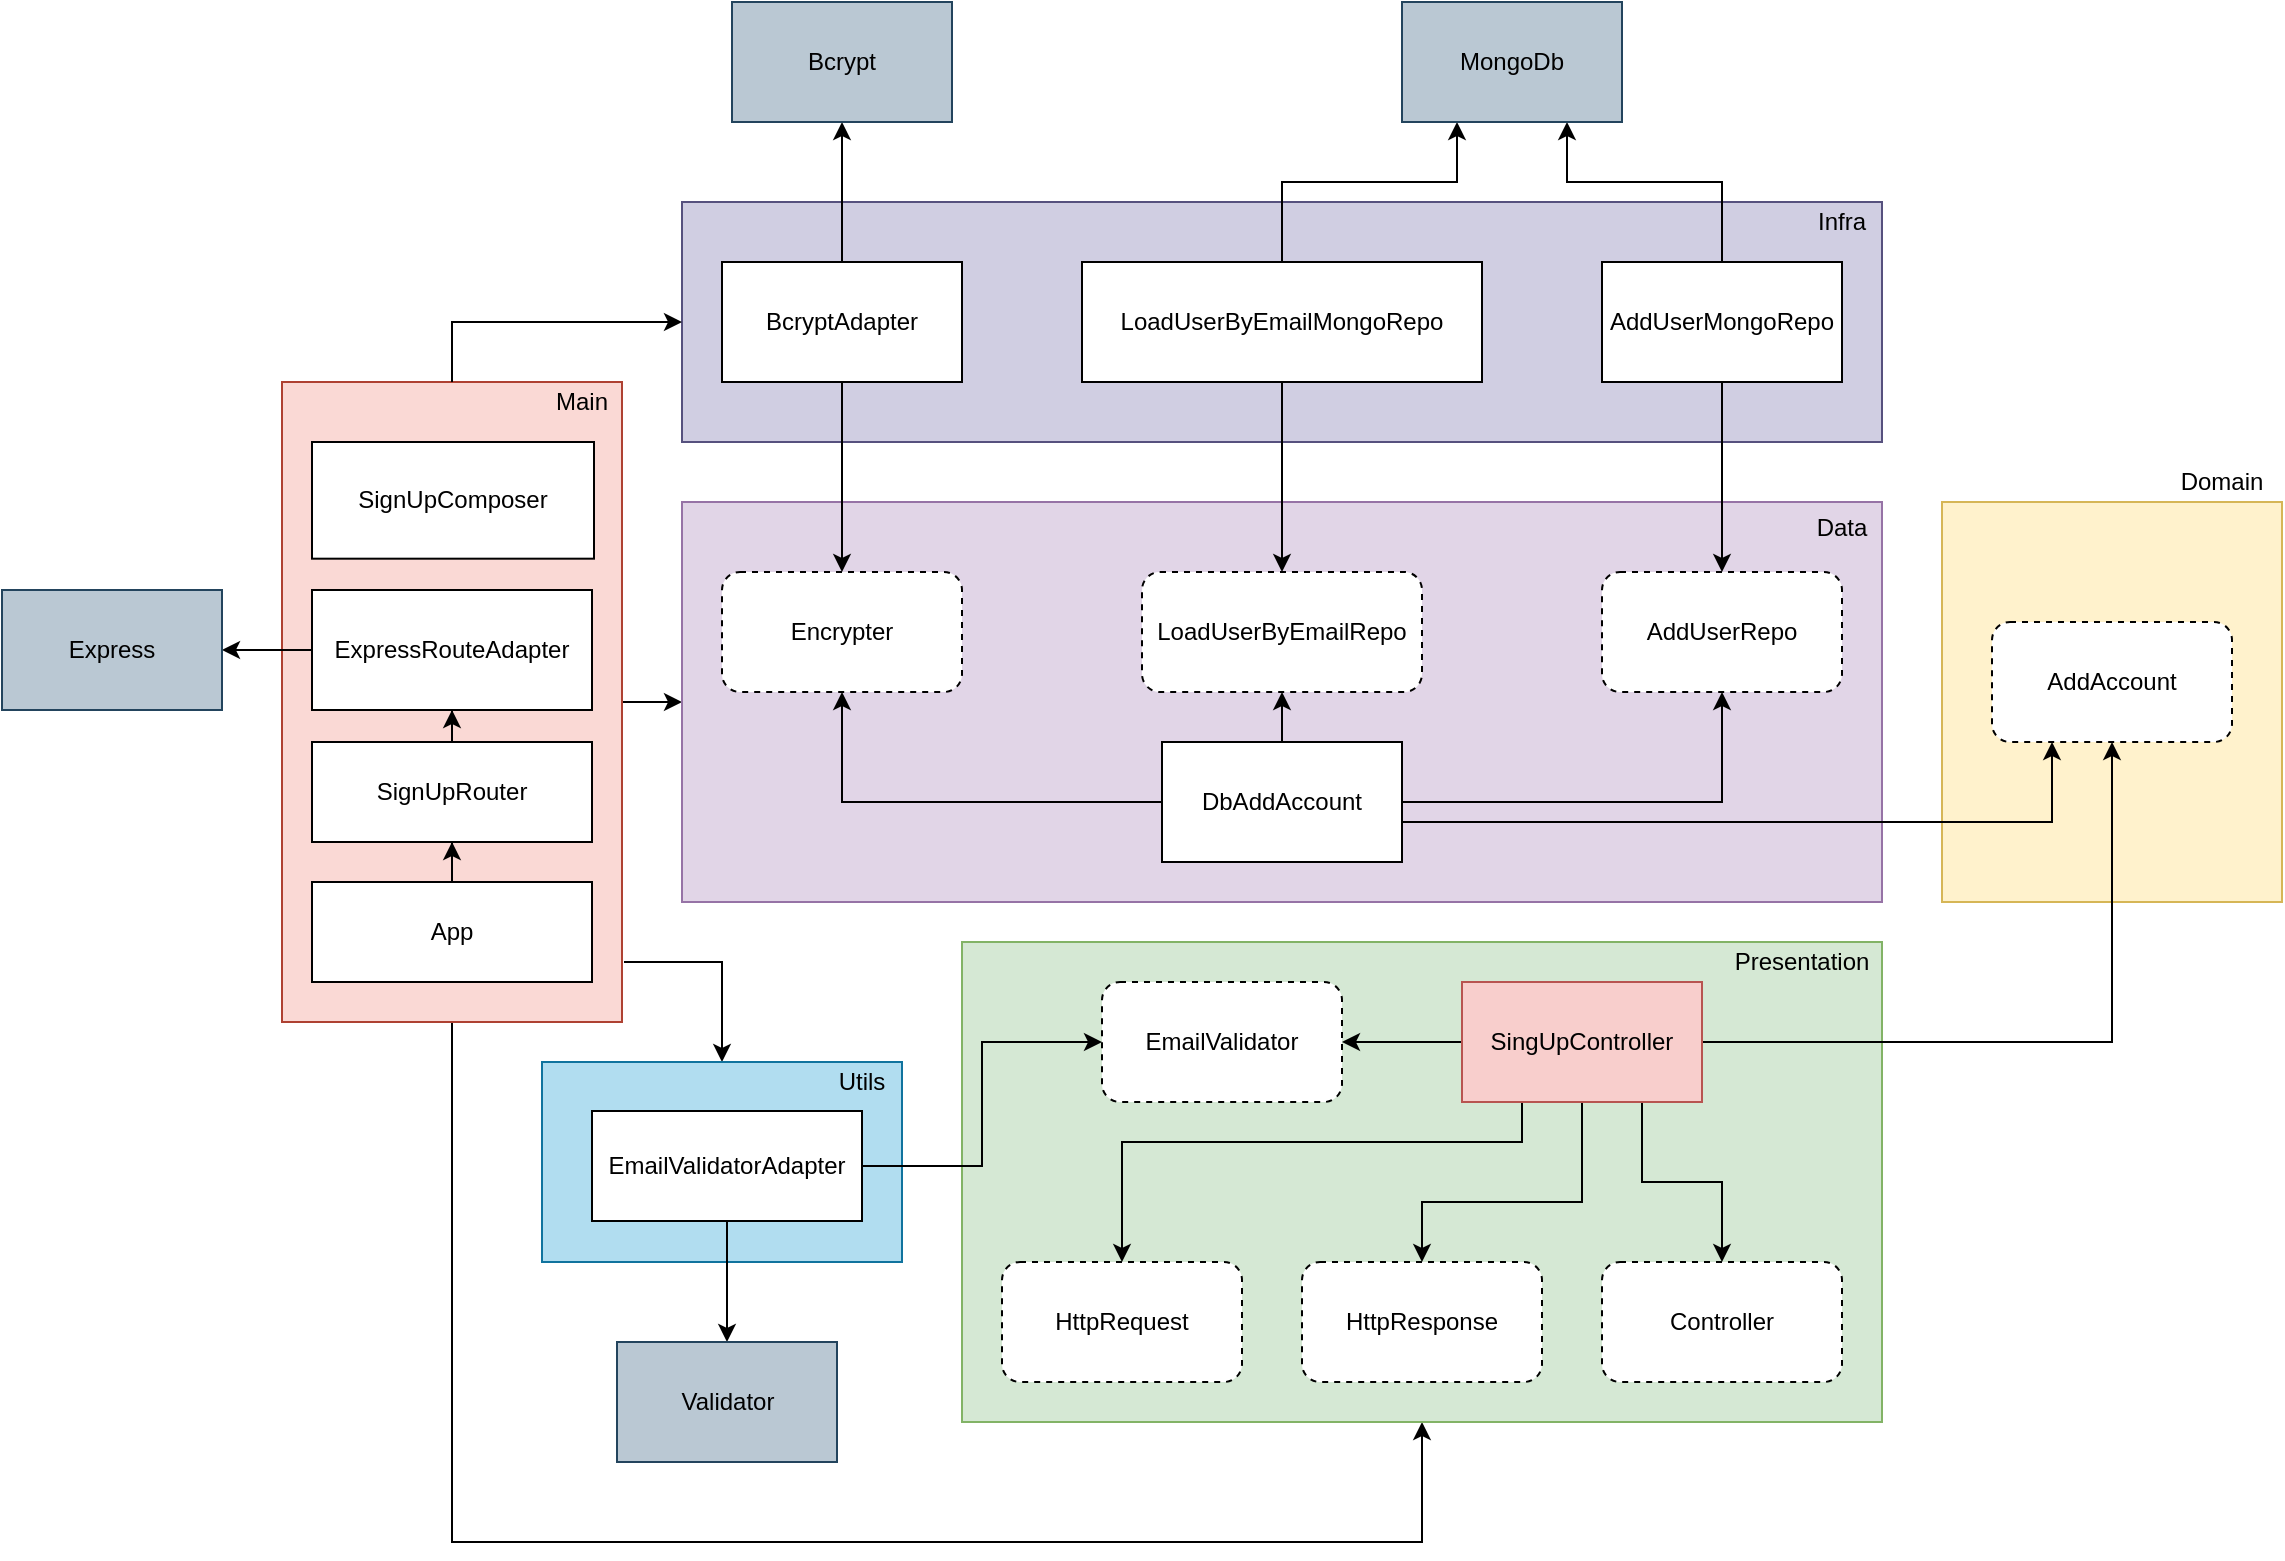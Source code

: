 <mxfile version="13.9.9" type="device"><diagram id="C5RBs43oDa-KdzZeNtuy" name="Page-1"><mxGraphModel dx="1501" dy="960" grid="1" gridSize="10" guides="1" tooltips="1" connect="1" arrows="1" fold="1" page="1" pageScale="1" pageWidth="1654" pageHeight="1169" math="0" shadow="0"><root><mxCell id="WIyWlLk6GJQsqaUBKTNV-0"/><mxCell id="WIyWlLk6GJQsqaUBKTNV-1" parent="WIyWlLk6GJQsqaUBKTNV-0"/><mxCell id="LCUf8VFbZvhMRKQ3jJvA-62" style="edgeStyle=orthogonalEdgeStyle;rounded=0;orthogonalLoop=1;jettySize=auto;html=1;entryX=0;entryY=0.5;entryDx=0;entryDy=0;" parent="WIyWlLk6GJQsqaUBKTNV-1" source="LCUf8VFbZvhMRKQ3jJvA-46" target="LCUf8VFbZvhMRKQ3jJvA-14" edge="1"><mxGeometry relative="1" as="geometry"/></mxCell><mxCell id="hzNP7nnhxQwzYYcCcbbI-1" style="edgeStyle=orthogonalEdgeStyle;rounded=0;orthogonalLoop=1;jettySize=auto;html=1;entryX=0.5;entryY=1;entryDx=0;entryDy=0;exitX=0.5;exitY=1;exitDx=0;exitDy=0;" edge="1" parent="WIyWlLk6GJQsqaUBKTNV-1" source="LCUf8VFbZvhMRKQ3jJvA-46" target="LCUf8VFbZvhMRKQ3jJvA-0"><mxGeometry relative="1" as="geometry"><Array as="points"><mxPoint x="495" y="1020"/><mxPoint x="980" y="1020"/></Array></mxGeometry></mxCell><mxCell id="hzNP7nnhxQwzYYcCcbbI-3" style="edgeStyle=orthogonalEdgeStyle;rounded=0;orthogonalLoop=1;jettySize=auto;html=1;entryX=0.5;entryY=0;entryDx=0;entryDy=0;" edge="1" parent="WIyWlLk6GJQsqaUBKTNV-1" target="LCUf8VFbZvhMRKQ3jJvA-53"><mxGeometry relative="1" as="geometry"><mxPoint x="581" y="730" as="sourcePoint"/><Array as="points"><mxPoint x="581" y="730"/><mxPoint x="630" y="730"/></Array></mxGeometry></mxCell><mxCell id="LCUf8VFbZvhMRKQ3jJvA-46" value="" style="rounded=0;whiteSpace=wrap;html=1;strokeColor=#ae4132;fillColor=#fad9d5;" parent="WIyWlLk6GJQsqaUBKTNV-1" vertex="1"><mxGeometry x="410" y="440" width="170" height="320" as="geometry"/></mxCell><mxCell id="LCUf8VFbZvhMRKQ3jJvA-53" value="" style="rounded=0;whiteSpace=wrap;html=1;fillColor=#b1ddf0;strokeColor=#10739e;" parent="WIyWlLk6GJQsqaUBKTNV-1" vertex="1"><mxGeometry x="540" y="780" width="180" height="100" as="geometry"/></mxCell><mxCell id="LCUf8VFbZvhMRKQ3jJvA-36" value="" style="rounded=0;whiteSpace=wrap;html=1;strokeColor=#56517e;fillColor=#d0cee2;" parent="WIyWlLk6GJQsqaUBKTNV-1" vertex="1"><mxGeometry x="610" y="350" width="600" height="120" as="geometry"/></mxCell><mxCell id="LCUf8VFbZvhMRKQ3jJvA-14" value="" style="rounded=0;whiteSpace=wrap;html=1;fillColor=#e1d5e7;strokeColor=#9673a6;" parent="WIyWlLk6GJQsqaUBKTNV-1" vertex="1"><mxGeometry x="610" y="500" width="600" height="200" as="geometry"/></mxCell><mxCell id="LCUf8VFbZvhMRKQ3jJvA-39" style="edgeStyle=orthogonalEdgeStyle;rounded=0;orthogonalLoop=1;jettySize=auto;html=1;exitX=0.5;exitY=1;exitDx=0;exitDy=0;" parent="WIyWlLk6GJQsqaUBKTNV-1" source="LCUf8VFbZvhMRKQ3jJvA-34" target="LCUf8VFbZvhMRKQ3jJvA-18" edge="1"><mxGeometry relative="1" as="geometry"/></mxCell><mxCell id="LCUf8VFbZvhMRKQ3jJvA-28" value="" style="rounded=0;whiteSpace=wrap;html=1;fillColor=#fff2cc;strokeColor=#d6b656;" parent="WIyWlLk6GJQsqaUBKTNV-1" vertex="1"><mxGeometry x="1240" y="500" width="170" height="200" as="geometry"/></mxCell><mxCell id="LCUf8VFbZvhMRKQ3jJvA-0" value="" style="rounded=0;whiteSpace=wrap;html=1;fillColor=#d5e8d4;strokeColor=#82b366;" parent="WIyWlLk6GJQsqaUBKTNV-1" vertex="1"><mxGeometry x="750" y="720" width="460" height="240" as="geometry"/></mxCell><mxCell id="LCUf8VFbZvhMRKQ3jJvA-1" value="EmailValidator" style="rounded=1;whiteSpace=wrap;html=1;dashed=1;" parent="WIyWlLk6GJQsqaUBKTNV-1" vertex="1"><mxGeometry x="820" y="740" width="120" height="60" as="geometry"/></mxCell><mxCell id="LCUf8VFbZvhMRKQ3jJvA-2" value="HttpRequest" style="rounded=1;whiteSpace=wrap;html=1;dashed=1;" parent="WIyWlLk6GJQsqaUBKTNV-1" vertex="1"><mxGeometry x="770" y="880" width="120" height="60" as="geometry"/></mxCell><mxCell id="LCUf8VFbZvhMRKQ3jJvA-3" value="Controller" style="rounded=1;whiteSpace=wrap;html=1;dashed=1;" parent="WIyWlLk6GJQsqaUBKTNV-1" vertex="1"><mxGeometry x="1070" y="880" width="120" height="60" as="geometry"/></mxCell><mxCell id="LCUf8VFbZvhMRKQ3jJvA-4" value="HttpResponse" style="rounded=1;whiteSpace=wrap;html=1;dashed=1;" parent="WIyWlLk6GJQsqaUBKTNV-1" vertex="1"><mxGeometry x="920" y="880" width="120" height="60" as="geometry"/></mxCell><mxCell id="LCUf8VFbZvhMRKQ3jJvA-6" style="edgeStyle=orthogonalEdgeStyle;rounded=0;orthogonalLoop=1;jettySize=auto;html=1;exitX=0;exitY=0.5;exitDx=0;exitDy=0;" parent="WIyWlLk6GJQsqaUBKTNV-1" source="LCUf8VFbZvhMRKQ3jJvA-5" target="LCUf8VFbZvhMRKQ3jJvA-1" edge="1"><mxGeometry relative="1" as="geometry"><mxPoint x="970" y="770" as="targetPoint"/></mxGeometry></mxCell><mxCell id="LCUf8VFbZvhMRKQ3jJvA-9" style="edgeStyle=orthogonalEdgeStyle;rounded=0;orthogonalLoop=1;jettySize=auto;html=1;entryX=0.5;entryY=0;entryDx=0;entryDy=0;" parent="WIyWlLk6GJQsqaUBKTNV-1" source="LCUf8VFbZvhMRKQ3jJvA-5" target="LCUf8VFbZvhMRKQ3jJvA-4" edge="1"><mxGeometry relative="1" as="geometry"><Array as="points"><mxPoint x="1060" y="850"/><mxPoint x="980" y="850"/></Array></mxGeometry></mxCell><mxCell id="LCUf8VFbZvhMRKQ3jJvA-12" style="edgeStyle=orthogonalEdgeStyle;rounded=0;orthogonalLoop=1;jettySize=auto;html=1;" parent="WIyWlLk6GJQsqaUBKTNV-1" source="LCUf8VFbZvhMRKQ3jJvA-5" target="LCUf8VFbZvhMRKQ3jJvA-2" edge="1"><mxGeometry relative="1" as="geometry"><Array as="points"><mxPoint x="1030" y="820"/><mxPoint x="830" y="820"/></Array></mxGeometry></mxCell><mxCell id="LCUf8VFbZvhMRKQ3jJvA-13" style="edgeStyle=orthogonalEdgeStyle;rounded=0;orthogonalLoop=1;jettySize=auto;html=1;" parent="WIyWlLk6GJQsqaUBKTNV-1" source="LCUf8VFbZvhMRKQ3jJvA-5" target="LCUf8VFbZvhMRKQ3jJvA-3" edge="1"><mxGeometry relative="1" as="geometry"><Array as="points"><mxPoint x="1090" y="840"/><mxPoint x="1130" y="840"/></Array></mxGeometry></mxCell><mxCell id="LCUf8VFbZvhMRKQ3jJvA-30" style="edgeStyle=orthogonalEdgeStyle;rounded=0;orthogonalLoop=1;jettySize=auto;html=1;entryX=0.5;entryY=1;entryDx=0;entryDy=0;" parent="WIyWlLk6GJQsqaUBKTNV-1" source="LCUf8VFbZvhMRKQ3jJvA-5" target="LCUf8VFbZvhMRKQ3jJvA-29" edge="1"><mxGeometry relative="1" as="geometry"/></mxCell><mxCell id="LCUf8VFbZvhMRKQ3jJvA-5" value="SingUpController" style="rounded=0;whiteSpace=wrap;html=1;fillColor=#f8cecc;strokeColor=#b85450;" parent="WIyWlLk6GJQsqaUBKTNV-1" vertex="1"><mxGeometry x="1000" y="740" width="120" height="60" as="geometry"/></mxCell><mxCell id="LCUf8VFbZvhMRKQ3jJvA-16" value="Encrypter" style="rounded=1;whiteSpace=wrap;html=1;dashed=1;" parent="WIyWlLk6GJQsqaUBKTNV-1" vertex="1"><mxGeometry x="630" y="535" width="120" height="60" as="geometry"/></mxCell><mxCell id="LCUf8VFbZvhMRKQ3jJvA-17" value="AddUserRepo" style="rounded=1;whiteSpace=wrap;html=1;dashed=1;" parent="WIyWlLk6GJQsqaUBKTNV-1" vertex="1"><mxGeometry x="1070" y="535" width="120" height="60" as="geometry"/></mxCell><mxCell id="LCUf8VFbZvhMRKQ3jJvA-18" value="LoadUserByEmailRepo" style="rounded=1;whiteSpace=wrap;html=1;dashed=1;" parent="WIyWlLk6GJQsqaUBKTNV-1" vertex="1"><mxGeometry x="840" y="535" width="140" height="60" as="geometry"/></mxCell><mxCell id="LCUf8VFbZvhMRKQ3jJvA-24" style="edgeStyle=orthogonalEdgeStyle;rounded=0;orthogonalLoop=1;jettySize=auto;html=1;entryX=0.5;entryY=1;entryDx=0;entryDy=0;" parent="WIyWlLk6GJQsqaUBKTNV-1" source="LCUf8VFbZvhMRKQ3jJvA-23" target="LCUf8VFbZvhMRKQ3jJvA-16" edge="1"><mxGeometry relative="1" as="geometry"/></mxCell><mxCell id="LCUf8VFbZvhMRKQ3jJvA-26" style="edgeStyle=orthogonalEdgeStyle;rounded=0;orthogonalLoop=1;jettySize=auto;html=1;" parent="WIyWlLk6GJQsqaUBKTNV-1" source="LCUf8VFbZvhMRKQ3jJvA-23" target="LCUf8VFbZvhMRKQ3jJvA-18" edge="1"><mxGeometry relative="1" as="geometry"/></mxCell><mxCell id="LCUf8VFbZvhMRKQ3jJvA-27" style="edgeStyle=orthogonalEdgeStyle;rounded=0;orthogonalLoop=1;jettySize=auto;html=1;" parent="WIyWlLk6GJQsqaUBKTNV-1" source="LCUf8VFbZvhMRKQ3jJvA-23" target="LCUf8VFbZvhMRKQ3jJvA-17" edge="1"><mxGeometry relative="1" as="geometry"/></mxCell><mxCell id="LCUf8VFbZvhMRKQ3jJvA-32" style="edgeStyle=orthogonalEdgeStyle;rounded=0;orthogonalLoop=1;jettySize=auto;html=1;exitX=1;exitY=0.5;exitDx=0;exitDy=0;entryX=0.25;entryY=1;entryDx=0;entryDy=0;" parent="WIyWlLk6GJQsqaUBKTNV-1" source="LCUf8VFbZvhMRKQ3jJvA-23" target="LCUf8VFbZvhMRKQ3jJvA-29" edge="1"><mxGeometry relative="1" as="geometry"><Array as="points"><mxPoint x="970" y="660"/><mxPoint x="1295" y="660"/></Array></mxGeometry></mxCell><mxCell id="LCUf8VFbZvhMRKQ3jJvA-23" value="DbAddAccount" style="rounded=0;whiteSpace=wrap;html=1;" parent="WIyWlLk6GJQsqaUBKTNV-1" vertex="1"><mxGeometry x="850" y="620" width="120" height="60" as="geometry"/></mxCell><mxCell id="LCUf8VFbZvhMRKQ3jJvA-29" value="AddAccount" style="rounded=1;whiteSpace=wrap;html=1;dashed=1;" parent="WIyWlLk6GJQsqaUBKTNV-1" vertex="1"><mxGeometry x="1265" y="560" width="120" height="60" as="geometry"/></mxCell><mxCell id="LCUf8VFbZvhMRKQ3jJvA-40" style="edgeStyle=orthogonalEdgeStyle;rounded=0;orthogonalLoop=1;jettySize=auto;html=1;entryX=0.5;entryY=0;entryDx=0;entryDy=0;" parent="WIyWlLk6GJQsqaUBKTNV-1" source="LCUf8VFbZvhMRKQ3jJvA-33" target="LCUf8VFbZvhMRKQ3jJvA-17" edge="1"><mxGeometry relative="1" as="geometry"/></mxCell><mxCell id="LCUf8VFbZvhMRKQ3jJvA-45" style="edgeStyle=orthogonalEdgeStyle;rounded=0;orthogonalLoop=1;jettySize=auto;html=1;entryX=0.75;entryY=1;entryDx=0;entryDy=0;" parent="WIyWlLk6GJQsqaUBKTNV-1" source="LCUf8VFbZvhMRKQ3jJvA-33" target="LCUf8VFbZvhMRKQ3jJvA-41" edge="1"><mxGeometry relative="1" as="geometry"><Array as="points"><mxPoint x="1130" y="340"/><mxPoint x="1053" y="340"/></Array></mxGeometry></mxCell><mxCell id="LCUf8VFbZvhMRKQ3jJvA-33" value="AddUserMongoRepo" style="rounded=0;whiteSpace=wrap;html=1;" parent="WIyWlLk6GJQsqaUBKTNV-1" vertex="1"><mxGeometry x="1070" y="380" width="120" height="60" as="geometry"/></mxCell><mxCell id="LCUf8VFbZvhMRKQ3jJvA-44" style="edgeStyle=orthogonalEdgeStyle;rounded=0;orthogonalLoop=1;jettySize=auto;html=1;entryX=0.25;entryY=1;entryDx=0;entryDy=0;" parent="WIyWlLk6GJQsqaUBKTNV-1" source="LCUf8VFbZvhMRKQ3jJvA-34" target="LCUf8VFbZvhMRKQ3jJvA-41" edge="1"><mxGeometry relative="1" as="geometry"><Array as="points"><mxPoint x="910" y="340"/><mxPoint x="998" y="340"/></Array></mxGeometry></mxCell><mxCell id="LCUf8VFbZvhMRKQ3jJvA-34" value="LoadUserByEmailMongoRepo" style="rounded=0;whiteSpace=wrap;html=1;" parent="WIyWlLk6GJQsqaUBKTNV-1" vertex="1"><mxGeometry x="810" y="380" width="200" height="60" as="geometry"/></mxCell><mxCell id="LCUf8VFbZvhMRKQ3jJvA-37" style="edgeStyle=orthogonalEdgeStyle;rounded=0;orthogonalLoop=1;jettySize=auto;html=1;entryX=0.5;entryY=0;entryDx=0;entryDy=0;" parent="WIyWlLk6GJQsqaUBKTNV-1" source="LCUf8VFbZvhMRKQ3jJvA-35" target="LCUf8VFbZvhMRKQ3jJvA-16" edge="1"><mxGeometry relative="1" as="geometry"/></mxCell><mxCell id="LCUf8VFbZvhMRKQ3jJvA-43" style="edgeStyle=orthogonalEdgeStyle;rounded=0;orthogonalLoop=1;jettySize=auto;html=1;entryX=0.5;entryY=1;entryDx=0;entryDy=0;" parent="WIyWlLk6GJQsqaUBKTNV-1" source="LCUf8VFbZvhMRKQ3jJvA-35" target="LCUf8VFbZvhMRKQ3jJvA-42" edge="1"><mxGeometry relative="1" as="geometry"/></mxCell><mxCell id="LCUf8VFbZvhMRKQ3jJvA-35" value="BcryptAdapter" style="rounded=0;whiteSpace=wrap;html=1;" parent="WIyWlLk6GJQsqaUBKTNV-1" vertex="1"><mxGeometry x="630" y="380" width="120" height="60" as="geometry"/></mxCell><mxCell id="LCUf8VFbZvhMRKQ3jJvA-41" value="MongoDb" style="rounded=0;whiteSpace=wrap;html=1;fillColor=#bac8d3;strokeColor=#23445d;" parent="WIyWlLk6GJQsqaUBKTNV-1" vertex="1"><mxGeometry x="970" y="250" width="110" height="60" as="geometry"/></mxCell><mxCell id="LCUf8VFbZvhMRKQ3jJvA-42" value="Bcrypt" style="rounded=0;whiteSpace=wrap;html=1;fillColor=#bac8d3;strokeColor=#23445d;" parent="WIyWlLk6GJQsqaUBKTNV-1" vertex="1"><mxGeometry x="635" y="250" width="110" height="60" as="geometry"/></mxCell><mxCell id="LCUf8VFbZvhMRKQ3jJvA-59" style="edgeStyle=orthogonalEdgeStyle;rounded=0;orthogonalLoop=1;jettySize=auto;html=1;" parent="WIyWlLk6GJQsqaUBKTNV-1" source="LCUf8VFbZvhMRKQ3jJvA-47" target="LCUf8VFbZvhMRKQ3jJvA-48" edge="1"><mxGeometry relative="1" as="geometry"/></mxCell><mxCell id="LCUf8VFbZvhMRKQ3jJvA-47" value="SignUpRouter" style="rounded=0;whiteSpace=wrap;html=1;" parent="WIyWlLk6GJQsqaUBKTNV-1" vertex="1"><mxGeometry x="425" y="620" width="140" height="50" as="geometry"/></mxCell><mxCell id="LCUf8VFbZvhMRKQ3jJvA-58" style="edgeStyle=orthogonalEdgeStyle;rounded=0;orthogonalLoop=1;jettySize=auto;html=1;entryX=1;entryY=0.5;entryDx=0;entryDy=0;" parent="WIyWlLk6GJQsqaUBKTNV-1" source="LCUf8VFbZvhMRKQ3jJvA-48" target="LCUf8VFbZvhMRKQ3jJvA-52" edge="1"><mxGeometry relative="1" as="geometry"/></mxCell><mxCell id="LCUf8VFbZvhMRKQ3jJvA-48" value="ExpressRouteAdapter" style="rounded=0;whiteSpace=wrap;html=1;" parent="WIyWlLk6GJQsqaUBKTNV-1" vertex="1"><mxGeometry x="425" y="544" width="140" height="60" as="geometry"/></mxCell><mxCell id="LCUf8VFbZvhMRKQ3jJvA-63" style="edgeStyle=orthogonalEdgeStyle;rounded=0;orthogonalLoop=1;jettySize=auto;html=1;entryX=0;entryY=0.5;entryDx=0;entryDy=0;exitX=0.5;exitY=0;exitDx=0;exitDy=0;" parent="WIyWlLk6GJQsqaUBKTNV-1" source="LCUf8VFbZvhMRKQ3jJvA-46" target="LCUf8VFbZvhMRKQ3jJvA-36" edge="1"><mxGeometry relative="1" as="geometry"/></mxCell><mxCell id="LCUf8VFbZvhMRKQ3jJvA-49" value="SignUpComposer" style="rounded=0;whiteSpace=wrap;html=1;" parent="WIyWlLk6GJQsqaUBKTNV-1" vertex="1"><mxGeometry x="425" y="470" width="141" height="58.34" as="geometry"/></mxCell><mxCell id="LCUf8VFbZvhMRKQ3jJvA-60" style="edgeStyle=orthogonalEdgeStyle;rounded=0;orthogonalLoop=1;jettySize=auto;html=1;entryX=0.5;entryY=1;entryDx=0;entryDy=0;" parent="WIyWlLk6GJQsqaUBKTNV-1" source="LCUf8VFbZvhMRKQ3jJvA-51" target="LCUf8VFbZvhMRKQ3jJvA-47" edge="1"><mxGeometry relative="1" as="geometry"/></mxCell><mxCell id="LCUf8VFbZvhMRKQ3jJvA-51" value="App" style="rounded=0;whiteSpace=wrap;html=1;" parent="WIyWlLk6GJQsqaUBKTNV-1" vertex="1"><mxGeometry x="425" y="690" width="140" height="50" as="geometry"/></mxCell><mxCell id="LCUf8VFbZvhMRKQ3jJvA-52" value="Express" style="rounded=0;whiteSpace=wrap;html=1;fillColor=#bac8d3;strokeColor=#23445d;" parent="WIyWlLk6GJQsqaUBKTNV-1" vertex="1"><mxGeometry x="270" y="544" width="110" height="60" as="geometry"/></mxCell><mxCell id="LCUf8VFbZvhMRKQ3jJvA-56" style="edgeStyle=orthogonalEdgeStyle;rounded=0;orthogonalLoop=1;jettySize=auto;html=1;entryX=0.5;entryY=0;entryDx=0;entryDy=0;exitX=0.5;exitY=1;exitDx=0;exitDy=0;" parent="WIyWlLk6GJQsqaUBKTNV-1" source="LCUf8VFbZvhMRKQ3jJvA-54" target="LCUf8VFbZvhMRKQ3jJvA-55" edge="1"><mxGeometry relative="1" as="geometry"/></mxCell><mxCell id="LCUf8VFbZvhMRKQ3jJvA-57" style="edgeStyle=orthogonalEdgeStyle;rounded=0;orthogonalLoop=1;jettySize=auto;html=1;entryX=0;entryY=0.5;entryDx=0;entryDy=0;exitX=1;exitY=0.5;exitDx=0;exitDy=0;" parent="WIyWlLk6GJQsqaUBKTNV-1" source="LCUf8VFbZvhMRKQ3jJvA-54" target="LCUf8VFbZvhMRKQ3jJvA-1" edge="1"><mxGeometry relative="1" as="geometry"/></mxCell><mxCell id="LCUf8VFbZvhMRKQ3jJvA-54" value="EmailValidatorAdapter" style="rounded=0;whiteSpace=wrap;html=1;" parent="WIyWlLk6GJQsqaUBKTNV-1" vertex="1"><mxGeometry x="565" y="804.5" width="135" height="55" as="geometry"/></mxCell><mxCell id="LCUf8VFbZvhMRKQ3jJvA-55" value="Validator" style="rounded=0;whiteSpace=wrap;html=1;fillColor=#bac8d3;strokeColor=#23445d;" parent="WIyWlLk6GJQsqaUBKTNV-1" vertex="1"><mxGeometry x="577.5" y="920" width="110" height="60" as="geometry"/></mxCell><mxCell id="LCUf8VFbZvhMRKQ3jJvA-64" value="Utils" style="text;html=1;strokeColor=none;fillColor=none;align=center;verticalAlign=middle;whiteSpace=wrap;rounded=0;" parent="WIyWlLk6GJQsqaUBKTNV-1" vertex="1"><mxGeometry x="680" y="780" width="40" height="20" as="geometry"/></mxCell><mxCell id="LCUf8VFbZvhMRKQ3jJvA-66" value="Presentation" style="text;html=1;strokeColor=none;fillColor=none;align=center;verticalAlign=middle;whiteSpace=wrap;rounded=0;" parent="WIyWlLk6GJQsqaUBKTNV-1" vertex="1"><mxGeometry x="1150" y="719" width="40" height="22" as="geometry"/></mxCell><mxCell id="LCUf8VFbZvhMRKQ3jJvA-68" value="Data" style="text;html=1;strokeColor=none;fillColor=none;align=center;verticalAlign=middle;whiteSpace=wrap;rounded=0;" parent="WIyWlLk6GJQsqaUBKTNV-1" vertex="1"><mxGeometry x="1170" y="503.34" width="40" height="20" as="geometry"/></mxCell><mxCell id="LCUf8VFbZvhMRKQ3jJvA-69" value="Main" style="text;html=1;strokeColor=none;fillColor=none;align=center;verticalAlign=middle;whiteSpace=wrap;rounded=0;" parent="WIyWlLk6GJQsqaUBKTNV-1" vertex="1"><mxGeometry x="540" y="440" width="40" height="20" as="geometry"/></mxCell><mxCell id="LCUf8VFbZvhMRKQ3jJvA-70" value="Infra" style="text;html=1;strokeColor=none;fillColor=none;align=center;verticalAlign=middle;whiteSpace=wrap;rounded=0;" parent="WIyWlLk6GJQsqaUBKTNV-1" vertex="1"><mxGeometry x="1170" y="350" width="40" height="20" as="geometry"/></mxCell><mxCell id="LCUf8VFbZvhMRKQ3jJvA-72" value="Domain" style="text;html=1;strokeColor=none;fillColor=none;align=center;verticalAlign=middle;whiteSpace=wrap;rounded=0;" parent="WIyWlLk6GJQsqaUBKTNV-1" vertex="1"><mxGeometry x="1360" y="480" width="40" height="20" as="geometry"/></mxCell></root></mxGraphModel></diagram></mxfile>